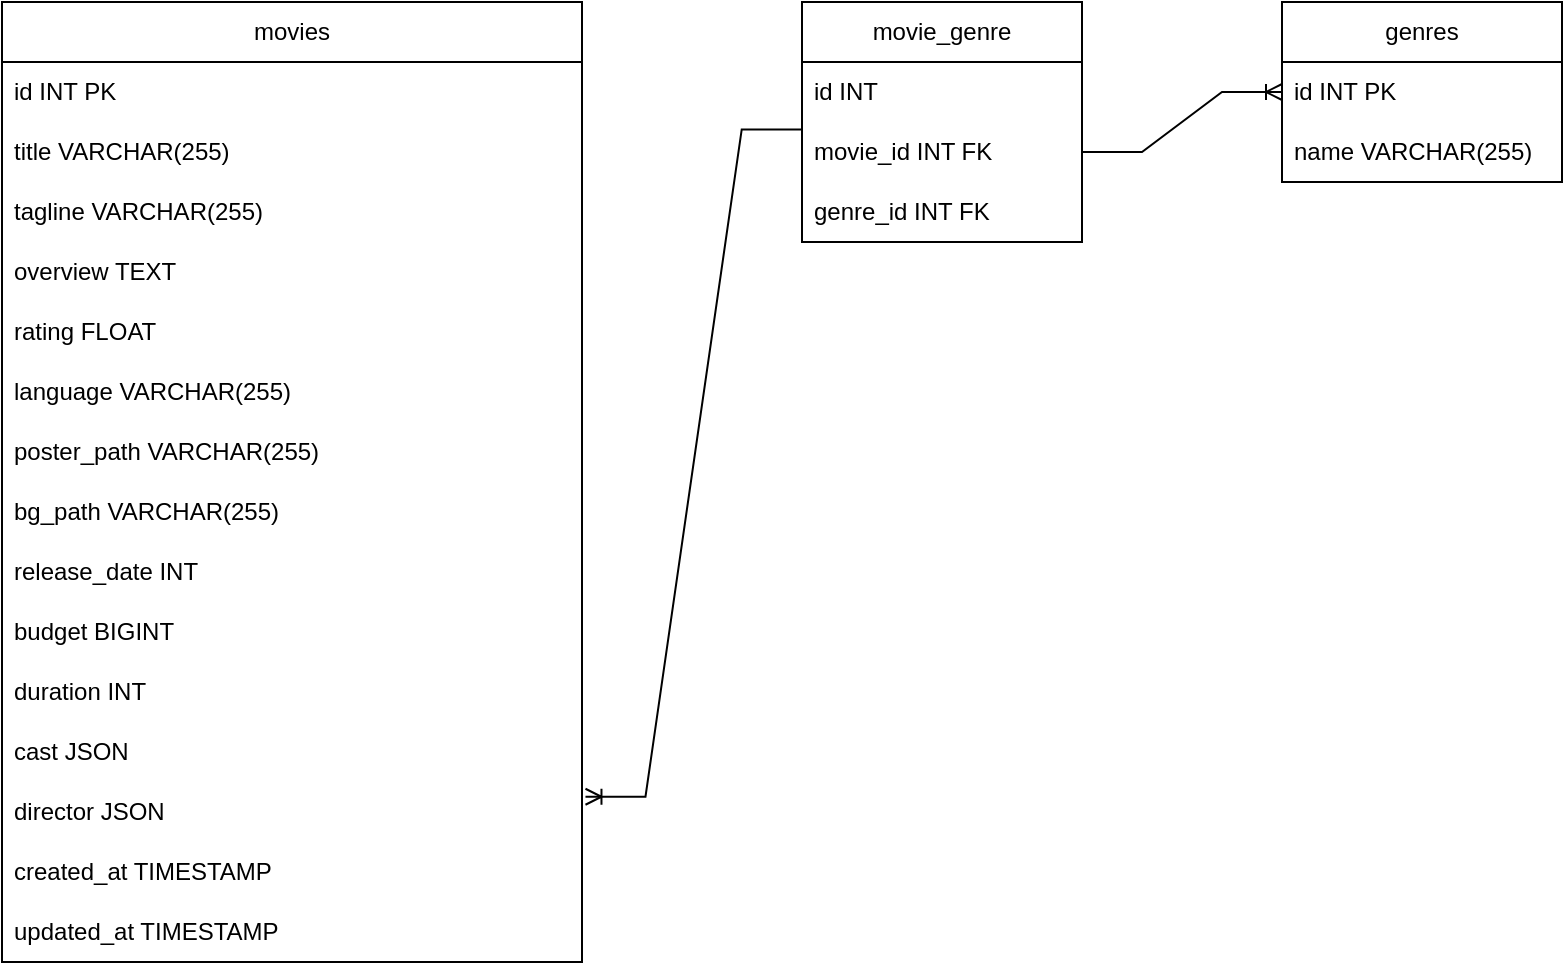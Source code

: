 <mxfile version="26.0.10">
  <diagram id="R2lEEEUBdFMjLlhIrx00" name="Page-1">
    <mxGraphModel dx="2424" dy="1958" grid="1" gridSize="10" guides="1" tooltips="1" connect="1" arrows="1" fold="1" page="1" pageScale="1" pageWidth="850" pageHeight="1100" math="0" shadow="0" extFonts="Permanent Marker^https://fonts.googleapis.com/css?family=Permanent+Marker">
      <root>
        <mxCell id="0" />
        <mxCell id="1" parent="0" />
        <mxCell id="Nab35deKAh40LANfbA0e-5" value="movies" style="swimlane;fontStyle=0;childLayout=stackLayout;horizontal=1;startSize=30;horizontalStack=0;resizeParent=1;resizeParentMax=0;resizeLast=0;collapsible=1;marginBottom=0;whiteSpace=wrap;html=1;" parent="1" vertex="1">
          <mxGeometry x="-260" y="-10" width="290" height="480" as="geometry">
            <mxRectangle x="350" y="200" width="80" height="30" as="alternateBounds" />
          </mxGeometry>
        </mxCell>
        <mxCell id="Nab35deKAh40LANfbA0e-6" value="id INT PK" style="text;strokeColor=none;fillColor=none;align=left;verticalAlign=middle;spacingLeft=4;spacingRight=4;overflow=hidden;points=[[0,0.5],[1,0.5]];portConstraint=eastwest;rotatable=0;whiteSpace=wrap;html=1;" parent="Nab35deKAh40LANfbA0e-5" vertex="1">
          <mxGeometry y="30" width="290" height="30" as="geometry" />
        </mxCell>
        <mxCell id="Nab35deKAh40LANfbA0e-7" value="title VARCHAR(255)" style="text;strokeColor=none;fillColor=none;align=left;verticalAlign=middle;spacingLeft=4;spacingRight=4;overflow=hidden;points=[[0,0.5],[1,0.5]];portConstraint=eastwest;rotatable=0;whiteSpace=wrap;html=1;" parent="Nab35deKAh40LANfbA0e-5" vertex="1">
          <mxGeometry y="60" width="290" height="30" as="geometry" />
        </mxCell>
        <mxCell id="U0VIlnWGd9ExTcyywIdL-7" value="tagline VARCHAR(255)" style="text;strokeColor=none;fillColor=none;align=left;verticalAlign=middle;spacingLeft=4;spacingRight=4;overflow=hidden;points=[[0,0.5],[1,0.5]];portConstraint=eastwest;rotatable=0;whiteSpace=wrap;html=1;" vertex="1" parent="Nab35deKAh40LANfbA0e-5">
          <mxGeometry y="90" width="290" height="30" as="geometry" />
        </mxCell>
        <mxCell id="Nab35deKAh40LANfbA0e-8" value="overview TEXT" style="text;strokeColor=none;fillColor=none;align=left;verticalAlign=middle;spacingLeft=4;spacingRight=4;overflow=hidden;points=[[0,0.5],[1,0.5]];portConstraint=eastwest;rotatable=0;whiteSpace=wrap;html=1;" parent="Nab35deKAh40LANfbA0e-5" vertex="1">
          <mxGeometry y="120" width="290" height="30" as="geometry" />
        </mxCell>
        <mxCell id="Nab35deKAh40LANfbA0e-19" value="rating FLOAT" style="text;strokeColor=none;fillColor=none;align=left;verticalAlign=middle;spacingLeft=4;spacingRight=4;overflow=hidden;points=[[0,0.5],[1,0.5]];portConstraint=eastwest;rotatable=0;whiteSpace=wrap;html=1;" parent="Nab35deKAh40LANfbA0e-5" vertex="1">
          <mxGeometry y="150" width="290" height="30" as="geometry" />
        </mxCell>
        <mxCell id="Nab35deKAh40LANfbA0e-15" value="language VARCHAR(255)" style="text;strokeColor=none;fillColor=none;align=left;verticalAlign=middle;spacingLeft=4;spacingRight=4;overflow=hidden;points=[[0,0.5],[1,0.5]];portConstraint=eastwest;rotatable=0;whiteSpace=wrap;html=1;" parent="Nab35deKAh40LANfbA0e-5" vertex="1">
          <mxGeometry y="180" width="290" height="30" as="geometry" />
        </mxCell>
        <mxCell id="Nab35deKAh40LANfbA0e-20" value="poster_path&amp;nbsp;&lt;span class=&quot;hljs-type&quot;&gt;VARCHAR&lt;/span&gt;(&lt;span class=&quot;hljs-number&quot;&gt;255&lt;/span&gt;)" style="text;strokeColor=none;fillColor=none;align=left;verticalAlign=middle;spacingLeft=4;spacingRight=4;overflow=hidden;points=[[0,0.5],[1,0.5]];portConstraint=eastwest;rotatable=0;whiteSpace=wrap;html=1;" parent="Nab35deKAh40LANfbA0e-5" vertex="1">
          <mxGeometry y="210" width="290" height="30" as="geometry" />
        </mxCell>
        <mxCell id="U0VIlnWGd9ExTcyywIdL-8" value="bg_path VARCHAR(255)" style="text;strokeColor=none;fillColor=none;align=left;verticalAlign=middle;spacingLeft=4;spacingRight=4;overflow=hidden;points=[[0,0.5],[1,0.5]];portConstraint=eastwest;rotatable=0;whiteSpace=wrap;html=1;" vertex="1" parent="Nab35deKAh40LANfbA0e-5">
          <mxGeometry y="240" width="290" height="30" as="geometry" />
        </mxCell>
        <mxCell id="Nab35deKAh40LANfbA0e-10" value="release_date INT" style="text;strokeColor=none;fillColor=none;align=left;verticalAlign=middle;spacingLeft=4;spacingRight=4;overflow=hidden;points=[[0,0.5],[1,0.5]];portConstraint=eastwest;rotatable=0;whiteSpace=wrap;html=1;" parent="Nab35deKAh40LANfbA0e-5" vertex="1">
          <mxGeometry y="270" width="290" height="30" as="geometry" />
        </mxCell>
        <mxCell id="Nab35deKAh40LANfbA0e-29" value="budget BIGINT" style="text;strokeColor=none;fillColor=none;align=left;verticalAlign=middle;spacingLeft=4;spacingRight=4;overflow=hidden;points=[[0,0.5],[1,0.5]];portConstraint=eastwest;rotatable=0;whiteSpace=wrap;html=1;" parent="Nab35deKAh40LANfbA0e-5" vertex="1">
          <mxGeometry y="300" width="290" height="30" as="geometry" />
        </mxCell>
        <mxCell id="Nab35deKAh40LANfbA0e-11" value="duration INT" style="text;strokeColor=none;fillColor=none;align=left;verticalAlign=middle;spacingLeft=4;spacingRight=4;overflow=hidden;points=[[0,0.5],[1,0.5]];portConstraint=eastwest;rotatable=0;whiteSpace=wrap;html=1;" parent="Nab35deKAh40LANfbA0e-5" vertex="1">
          <mxGeometry y="330" width="290" height="30" as="geometry" />
        </mxCell>
        <mxCell id="Nab35deKAh40LANfbA0e-14" value="cast JSON" style="text;strokeColor=none;fillColor=none;align=left;verticalAlign=middle;spacingLeft=4;spacingRight=4;overflow=hidden;points=[[0,0.5],[1,0.5]];portConstraint=eastwest;rotatable=0;whiteSpace=wrap;html=1;" parent="Nab35deKAh40LANfbA0e-5" vertex="1">
          <mxGeometry y="360" width="290" height="30" as="geometry" />
        </mxCell>
        <mxCell id="Nab35deKAh40LANfbA0e-13" value="director JSON" style="text;strokeColor=none;fillColor=none;align=left;verticalAlign=middle;spacingLeft=4;spacingRight=4;overflow=hidden;points=[[0,0.5],[1,0.5]];portConstraint=eastwest;rotatable=0;whiteSpace=wrap;html=1;" parent="Nab35deKAh40LANfbA0e-5" vertex="1">
          <mxGeometry y="390" width="290" height="30" as="geometry" />
        </mxCell>
        <mxCell id="Nab35deKAh40LANfbA0e-16" value="created_at TIMESTAMP" style="text;strokeColor=none;fillColor=none;align=left;verticalAlign=middle;spacingLeft=4;spacingRight=4;overflow=hidden;points=[[0,0.5],[1,0.5]];portConstraint=eastwest;rotatable=0;whiteSpace=wrap;html=1;" parent="Nab35deKAh40LANfbA0e-5" vertex="1">
          <mxGeometry y="420" width="290" height="30" as="geometry" />
        </mxCell>
        <mxCell id="Nab35deKAh40LANfbA0e-17" value="updated_at TIMESTAMP" style="text;strokeColor=none;fillColor=none;align=left;verticalAlign=middle;spacingLeft=4;spacingRight=4;overflow=hidden;points=[[0,0.5],[1,0.5]];portConstraint=eastwest;rotatable=0;whiteSpace=wrap;html=1;" parent="Nab35deKAh40LANfbA0e-5" vertex="1">
          <mxGeometry y="450" width="290" height="30" as="geometry" />
        </mxCell>
        <mxCell id="Nab35deKAh40LANfbA0e-22" value="genres" style="swimlane;fontStyle=0;childLayout=stackLayout;horizontal=1;startSize=30;horizontalStack=0;resizeParent=1;resizeParentMax=0;resizeLast=0;collapsible=1;marginBottom=0;whiteSpace=wrap;html=1;" parent="1" vertex="1">
          <mxGeometry x="380" y="-10" width="140" height="90" as="geometry" />
        </mxCell>
        <mxCell id="Nab35deKAh40LANfbA0e-23" value="id INT PK" style="text;strokeColor=none;fillColor=none;align=left;verticalAlign=middle;spacingLeft=4;spacingRight=4;overflow=hidden;points=[[0,0.5],[1,0.5]];portConstraint=eastwest;rotatable=0;whiteSpace=wrap;html=1;" parent="Nab35deKAh40LANfbA0e-22" vertex="1">
          <mxGeometry y="30" width="140" height="30" as="geometry" />
        </mxCell>
        <mxCell id="Nab35deKAh40LANfbA0e-24" value="name VARCHAR(255)" style="text;strokeColor=none;fillColor=none;align=left;verticalAlign=middle;spacingLeft=4;spacingRight=4;overflow=hidden;points=[[0,0.5],[1,0.5]];portConstraint=eastwest;rotatable=0;whiteSpace=wrap;html=1;" parent="Nab35deKAh40LANfbA0e-22" vertex="1">
          <mxGeometry y="60" width="140" height="30" as="geometry" />
        </mxCell>
        <mxCell id="U0VIlnWGd9ExTcyywIdL-1" value="movie_genre" style="swimlane;fontStyle=0;childLayout=stackLayout;horizontal=1;startSize=30;horizontalStack=0;resizeParent=1;resizeParentMax=0;resizeLast=0;collapsible=1;marginBottom=0;whiteSpace=wrap;html=1;" vertex="1" parent="1">
          <mxGeometry x="140" y="-10" width="140" height="120" as="geometry" />
        </mxCell>
        <mxCell id="U0VIlnWGd9ExTcyywIdL-2" value="id INT&amp;nbsp;" style="text;strokeColor=none;fillColor=none;align=left;verticalAlign=middle;spacingLeft=4;spacingRight=4;overflow=hidden;points=[[0,0.5],[1,0.5]];portConstraint=eastwest;rotatable=0;whiteSpace=wrap;html=1;" vertex="1" parent="U0VIlnWGd9ExTcyywIdL-1">
          <mxGeometry y="30" width="140" height="30" as="geometry" />
        </mxCell>
        <mxCell id="U0VIlnWGd9ExTcyywIdL-3" value="movie_id INT FK" style="text;strokeColor=none;fillColor=none;align=left;verticalAlign=middle;spacingLeft=4;spacingRight=4;overflow=hidden;points=[[0,0.5],[1,0.5]];portConstraint=eastwest;rotatable=0;whiteSpace=wrap;html=1;" vertex="1" parent="U0VIlnWGd9ExTcyywIdL-1">
          <mxGeometry y="60" width="140" height="30" as="geometry" />
        </mxCell>
        <mxCell id="U0VIlnWGd9ExTcyywIdL-4" value="genre_id INT FK" style="text;strokeColor=none;fillColor=none;align=left;verticalAlign=middle;spacingLeft=4;spacingRight=4;overflow=hidden;points=[[0,0.5],[1,0.5]];portConstraint=eastwest;rotatable=0;whiteSpace=wrap;html=1;" vertex="1" parent="U0VIlnWGd9ExTcyywIdL-1">
          <mxGeometry y="90" width="140" height="30" as="geometry" />
        </mxCell>
        <mxCell id="U0VIlnWGd9ExTcyywIdL-5" value="" style="edgeStyle=entityRelationEdgeStyle;fontSize=12;html=1;endArrow=ERoneToMany;rounded=0;exitX=-0.001;exitY=0.124;exitDx=0;exitDy=0;exitPerimeter=0;entryX=1.006;entryY=0.246;entryDx=0;entryDy=0;entryPerimeter=0;" edge="1" parent="1" source="U0VIlnWGd9ExTcyywIdL-3" target="Nab35deKAh40LANfbA0e-13">
          <mxGeometry width="100" height="100" relative="1" as="geometry">
            <mxPoint x="-100" y="290" as="sourcePoint" />
            <mxPoint y="190" as="targetPoint" />
          </mxGeometry>
        </mxCell>
        <mxCell id="U0VIlnWGd9ExTcyywIdL-6" value="" style="edgeStyle=entityRelationEdgeStyle;fontSize=12;html=1;endArrow=ERoneToMany;rounded=0;exitX=1;exitY=0.5;exitDx=0;exitDy=0;entryX=0;entryY=0.5;entryDx=0;entryDy=0;" edge="1" parent="1" source="U0VIlnWGd9ExTcyywIdL-3" target="Nab35deKAh40LANfbA0e-23">
          <mxGeometry width="100" height="100" relative="1" as="geometry">
            <mxPoint x="150" y="64" as="sourcePoint" />
            <mxPoint x="42" y="247" as="targetPoint" />
          </mxGeometry>
        </mxCell>
      </root>
    </mxGraphModel>
  </diagram>
</mxfile>
